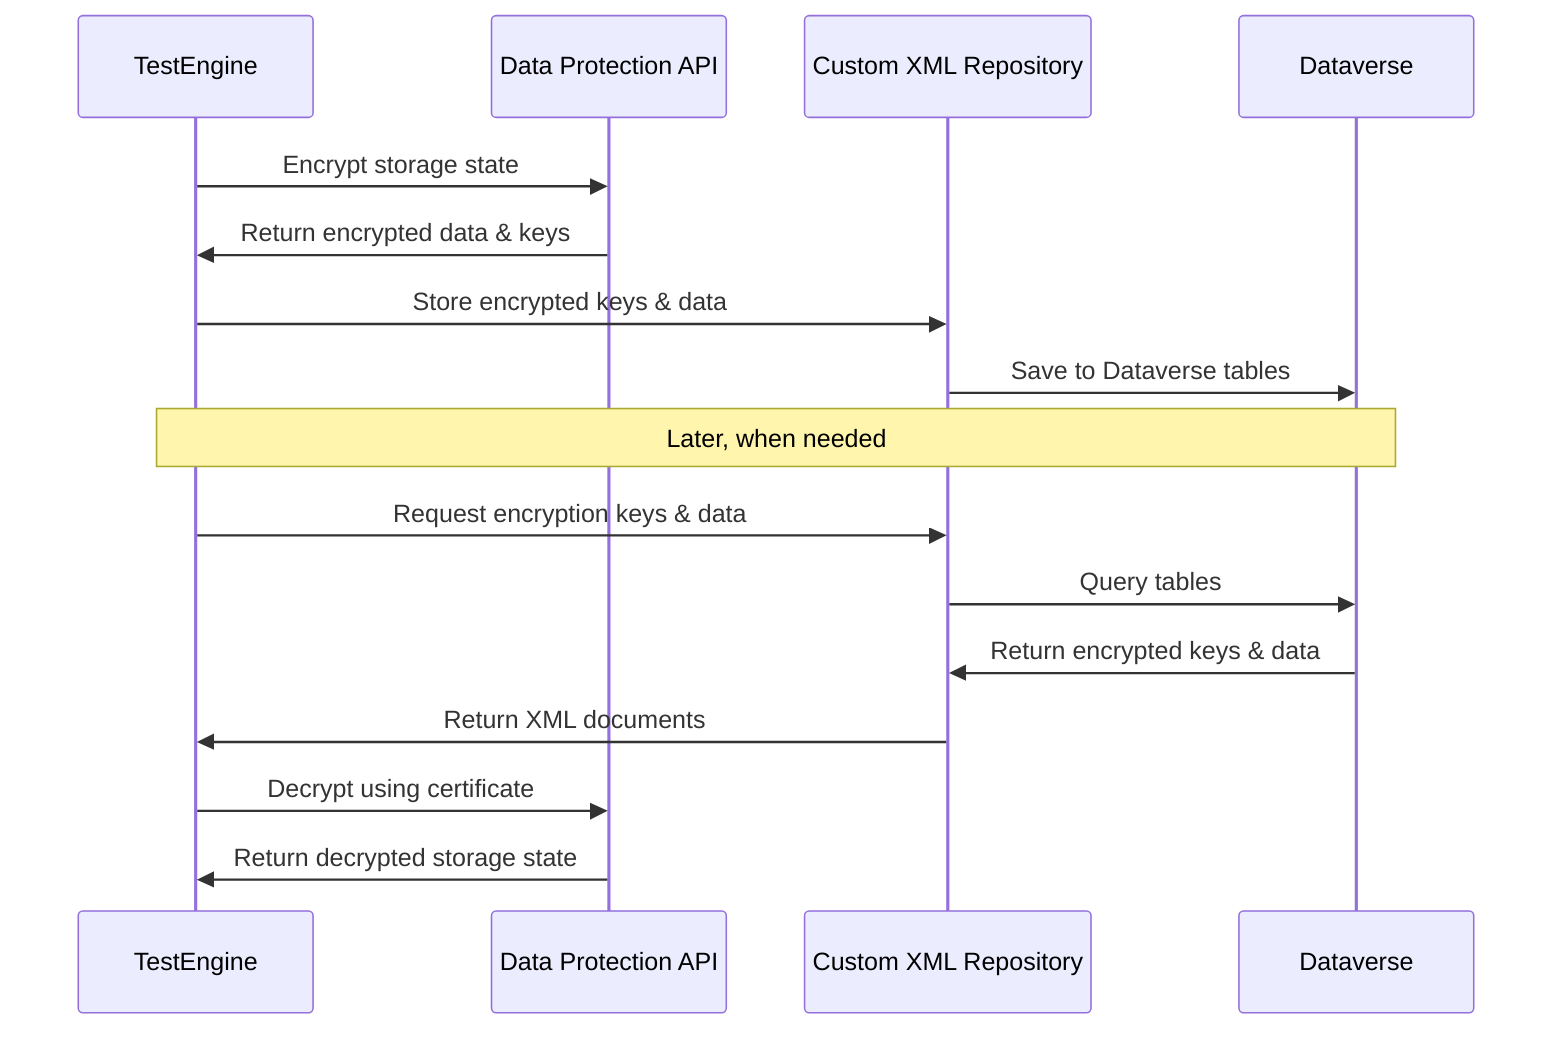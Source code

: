 sequenceDiagram
    participant TestEngine
    participant DataProtectionAPI as Data Protection API
    participant CustomXmlRepo as Custom XML Repository
    participant Dataverse
    
    TestEngine->>DataProtectionAPI: Encrypt storage state
    DataProtectionAPI->>TestEngine: Return encrypted data & keys
    TestEngine->>CustomXmlRepo: Store encrypted keys & data
    CustomXmlRepo->>Dataverse: Save to Dataverse tables
    
    Note over TestEngine,Dataverse: Later, when needed
    
    TestEngine->>CustomXmlRepo: Request encryption keys & data
    CustomXmlRepo->>Dataverse: Query tables
    Dataverse->>CustomXmlRepo: Return encrypted keys & data
    CustomXmlRepo->>TestEngine: Return XML documents
    TestEngine->>DataProtectionAPI: Decrypt using certificate
    DataProtectionAPI->>TestEngine: Return decrypted storage state